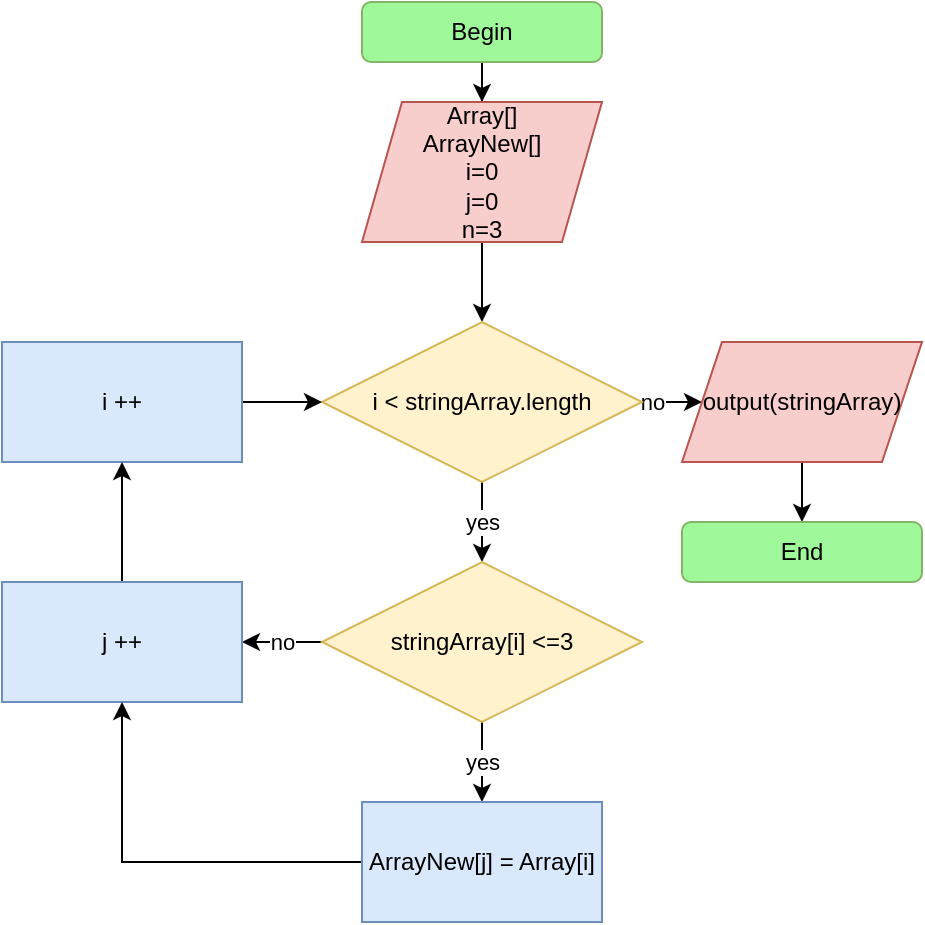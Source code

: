 <mxfile version="20.8.16" type="device"><diagram name="Страница 1" id="A03mqLSfpbWkpUA-7dlZ"><mxGraphModel dx="864" dy="516" grid="1" gridSize="10" guides="1" tooltips="1" connect="1" arrows="1" fold="1" page="1" pageScale="1" pageWidth="827" pageHeight="1169" math="0" shadow="0"><root><mxCell id="0"/><mxCell id="1" parent="0"/><mxCell id="BP5iBiQkE-KUYRVn0HQB-3" style="edgeStyle=orthogonalEdgeStyle;rounded=0;orthogonalLoop=1;jettySize=auto;html=1;" parent="1" source="BP5iBiQkE-KUYRVn0HQB-1" target="BP5iBiQkE-KUYRVn0HQB-2" edge="1"><mxGeometry relative="1" as="geometry"/></mxCell><mxCell id="BP5iBiQkE-KUYRVn0HQB-1" value="Begin" style="rounded=1;whiteSpace=wrap;html=1;fillColor=#9FF99A;strokeColor=#82b366;" parent="1" vertex="1"><mxGeometry x="340" y="20" width="120" height="30" as="geometry"/></mxCell><mxCell id="BP5iBiQkE-KUYRVn0HQB-6" style="edgeStyle=orthogonalEdgeStyle;rounded=0;orthogonalLoop=1;jettySize=auto;html=1;" parent="1" source="BP5iBiQkE-KUYRVn0HQB-2" target="BP5iBiQkE-KUYRVn0HQB-4" edge="1"><mxGeometry relative="1" as="geometry"/></mxCell><mxCell id="BP5iBiQkE-KUYRVn0HQB-2" value="Array[]&lt;br&gt;ArrayNew[]&lt;br&gt;i=0&lt;br&gt;j=0&lt;br&gt;n=3" style="shape=parallelogram;perimeter=parallelogramPerimeter;whiteSpace=wrap;html=1;fixedSize=1;fillColor=#f8cecc;strokeColor=#b85450;" parent="1" vertex="1"><mxGeometry x="340" y="70" width="120" height="70" as="geometry"/></mxCell><mxCell id="BP5iBiQkE-KUYRVn0HQB-7" value="yes" style="edgeStyle=orthogonalEdgeStyle;rounded=0;orthogonalLoop=1;jettySize=auto;html=1;entryX=0.5;entryY=0;entryDx=0;entryDy=0;" parent="1" source="BP5iBiQkE-KUYRVn0HQB-4" target="BP5iBiQkE-KUYRVn0HQB-5" edge="1"><mxGeometry relative="1" as="geometry"/></mxCell><mxCell id="BP5iBiQkE-KUYRVn0HQB-9" value="no" style="edgeStyle=orthogonalEdgeStyle;rounded=0;orthogonalLoop=1;jettySize=auto;html=1;entryX=0;entryY=0.5;entryDx=0;entryDy=0;" parent="1" source="BP5iBiQkE-KUYRVn0HQB-4" target="BP5iBiQkE-KUYRVn0HQB-8" edge="1"><mxGeometry relative="1" as="geometry"/></mxCell><mxCell id="BP5iBiQkE-KUYRVn0HQB-4" value="i &amp;lt; stringArray.length" style="rhombus;whiteSpace=wrap;html=1;fillColor=#fff2cc;strokeColor=#d6b656;" parent="1" vertex="1"><mxGeometry x="320" y="180" width="160" height="80" as="geometry"/></mxCell><mxCell id="BP5iBiQkE-KUYRVn0HQB-15" value="no" style="edgeStyle=orthogonalEdgeStyle;rounded=0;orthogonalLoop=1;jettySize=auto;html=1;entryX=1;entryY=0.5;entryDx=0;entryDy=0;" parent="1" source="BP5iBiQkE-KUYRVn0HQB-5" target="BP5iBiQkE-KUYRVn0HQB-14" edge="1"><mxGeometry relative="1" as="geometry"/></mxCell><mxCell id="BP5iBiQkE-KUYRVn0HQB-17" value="yes" style="edgeStyle=orthogonalEdgeStyle;rounded=0;orthogonalLoop=1;jettySize=auto;html=1;" parent="1" source="BP5iBiQkE-KUYRVn0HQB-5" target="BP5iBiQkE-KUYRVn0HQB-16" edge="1"><mxGeometry relative="1" as="geometry"><Array as="points"><mxPoint x="400" y="400"/><mxPoint x="400" y="400"/></Array></mxGeometry></mxCell><mxCell id="BP5iBiQkE-KUYRVn0HQB-5" value="stringArray[i] &amp;lt;=3" style="rhombus;whiteSpace=wrap;html=1;fillColor=#fff2cc;strokeColor=#d6b656;" parent="1" vertex="1"><mxGeometry x="320" y="300" width="160" height="80" as="geometry"/></mxCell><mxCell id="BP5iBiQkE-KUYRVn0HQB-12" style="edgeStyle=orthogonalEdgeStyle;rounded=0;orthogonalLoop=1;jettySize=auto;html=1;entryX=0.5;entryY=0;entryDx=0;entryDy=0;" parent="1" source="BP5iBiQkE-KUYRVn0HQB-8" target="BP5iBiQkE-KUYRVn0HQB-10" edge="1"><mxGeometry relative="1" as="geometry"/></mxCell><mxCell id="BP5iBiQkE-KUYRVn0HQB-8" value="output(stringArray&lt;span style=&quot;background-color: initial;&quot;&gt;)&lt;/span&gt;" style="shape=parallelogram;perimeter=parallelogramPerimeter;whiteSpace=wrap;html=1;fixedSize=1;fillColor=#f8cecc;strokeColor=#b85450;" parent="1" vertex="1"><mxGeometry x="500" y="190" width="120" height="60" as="geometry"/></mxCell><mxCell id="BP5iBiQkE-KUYRVn0HQB-10" value="End" style="rounded=1;whiteSpace=wrap;html=1;fillColor=#9FF99A;strokeColor=#82b366;" parent="1" vertex="1"><mxGeometry x="500" y="280" width="120" height="30" as="geometry"/></mxCell><mxCell id="BP5iBiQkE-KUYRVn0HQB-20" style="edgeStyle=orthogonalEdgeStyle;rounded=0;orthogonalLoop=1;jettySize=auto;html=1;" parent="1" source="BP5iBiQkE-KUYRVn0HQB-13" target="BP5iBiQkE-KUYRVn0HQB-4" edge="1"><mxGeometry relative="1" as="geometry"/></mxCell><mxCell id="BP5iBiQkE-KUYRVn0HQB-13" value="i ++" style="rounded=0;whiteSpace=wrap;html=1;fillColor=#dae8fc;strokeColor=#6c8ebf;" parent="1" vertex="1"><mxGeometry x="160" y="190" width="120" height="60" as="geometry"/></mxCell><mxCell id="BP5iBiQkE-KUYRVn0HQB-19" style="edgeStyle=orthogonalEdgeStyle;rounded=0;orthogonalLoop=1;jettySize=auto;html=1;entryX=0.5;entryY=1;entryDx=0;entryDy=0;" parent="1" source="BP5iBiQkE-KUYRVn0HQB-14" target="BP5iBiQkE-KUYRVn0HQB-13" edge="1"><mxGeometry relative="1" as="geometry"/></mxCell><mxCell id="BP5iBiQkE-KUYRVn0HQB-14" value="j ++" style="rounded=0;whiteSpace=wrap;html=1;fillColor=#dae8fc;strokeColor=#6c8ebf;" parent="1" vertex="1"><mxGeometry x="160" y="310" width="120" height="60" as="geometry"/></mxCell><mxCell id="BP5iBiQkE-KUYRVn0HQB-18" style="edgeStyle=orthogonalEdgeStyle;rounded=0;orthogonalLoop=1;jettySize=auto;html=1;entryX=0.5;entryY=1;entryDx=0;entryDy=0;" parent="1" source="BP5iBiQkE-KUYRVn0HQB-16" target="BP5iBiQkE-KUYRVn0HQB-14" edge="1"><mxGeometry relative="1" as="geometry"/></mxCell><mxCell id="BP5iBiQkE-KUYRVn0HQB-16" value="ArrayNew[j] = Array[i]" style="rounded=0;whiteSpace=wrap;html=1;fillColor=#dae8fc;strokeColor=#6c8ebf;" parent="1" vertex="1"><mxGeometry x="340" y="420" width="120" height="60" as="geometry"/></mxCell></root></mxGraphModel></diagram></mxfile>